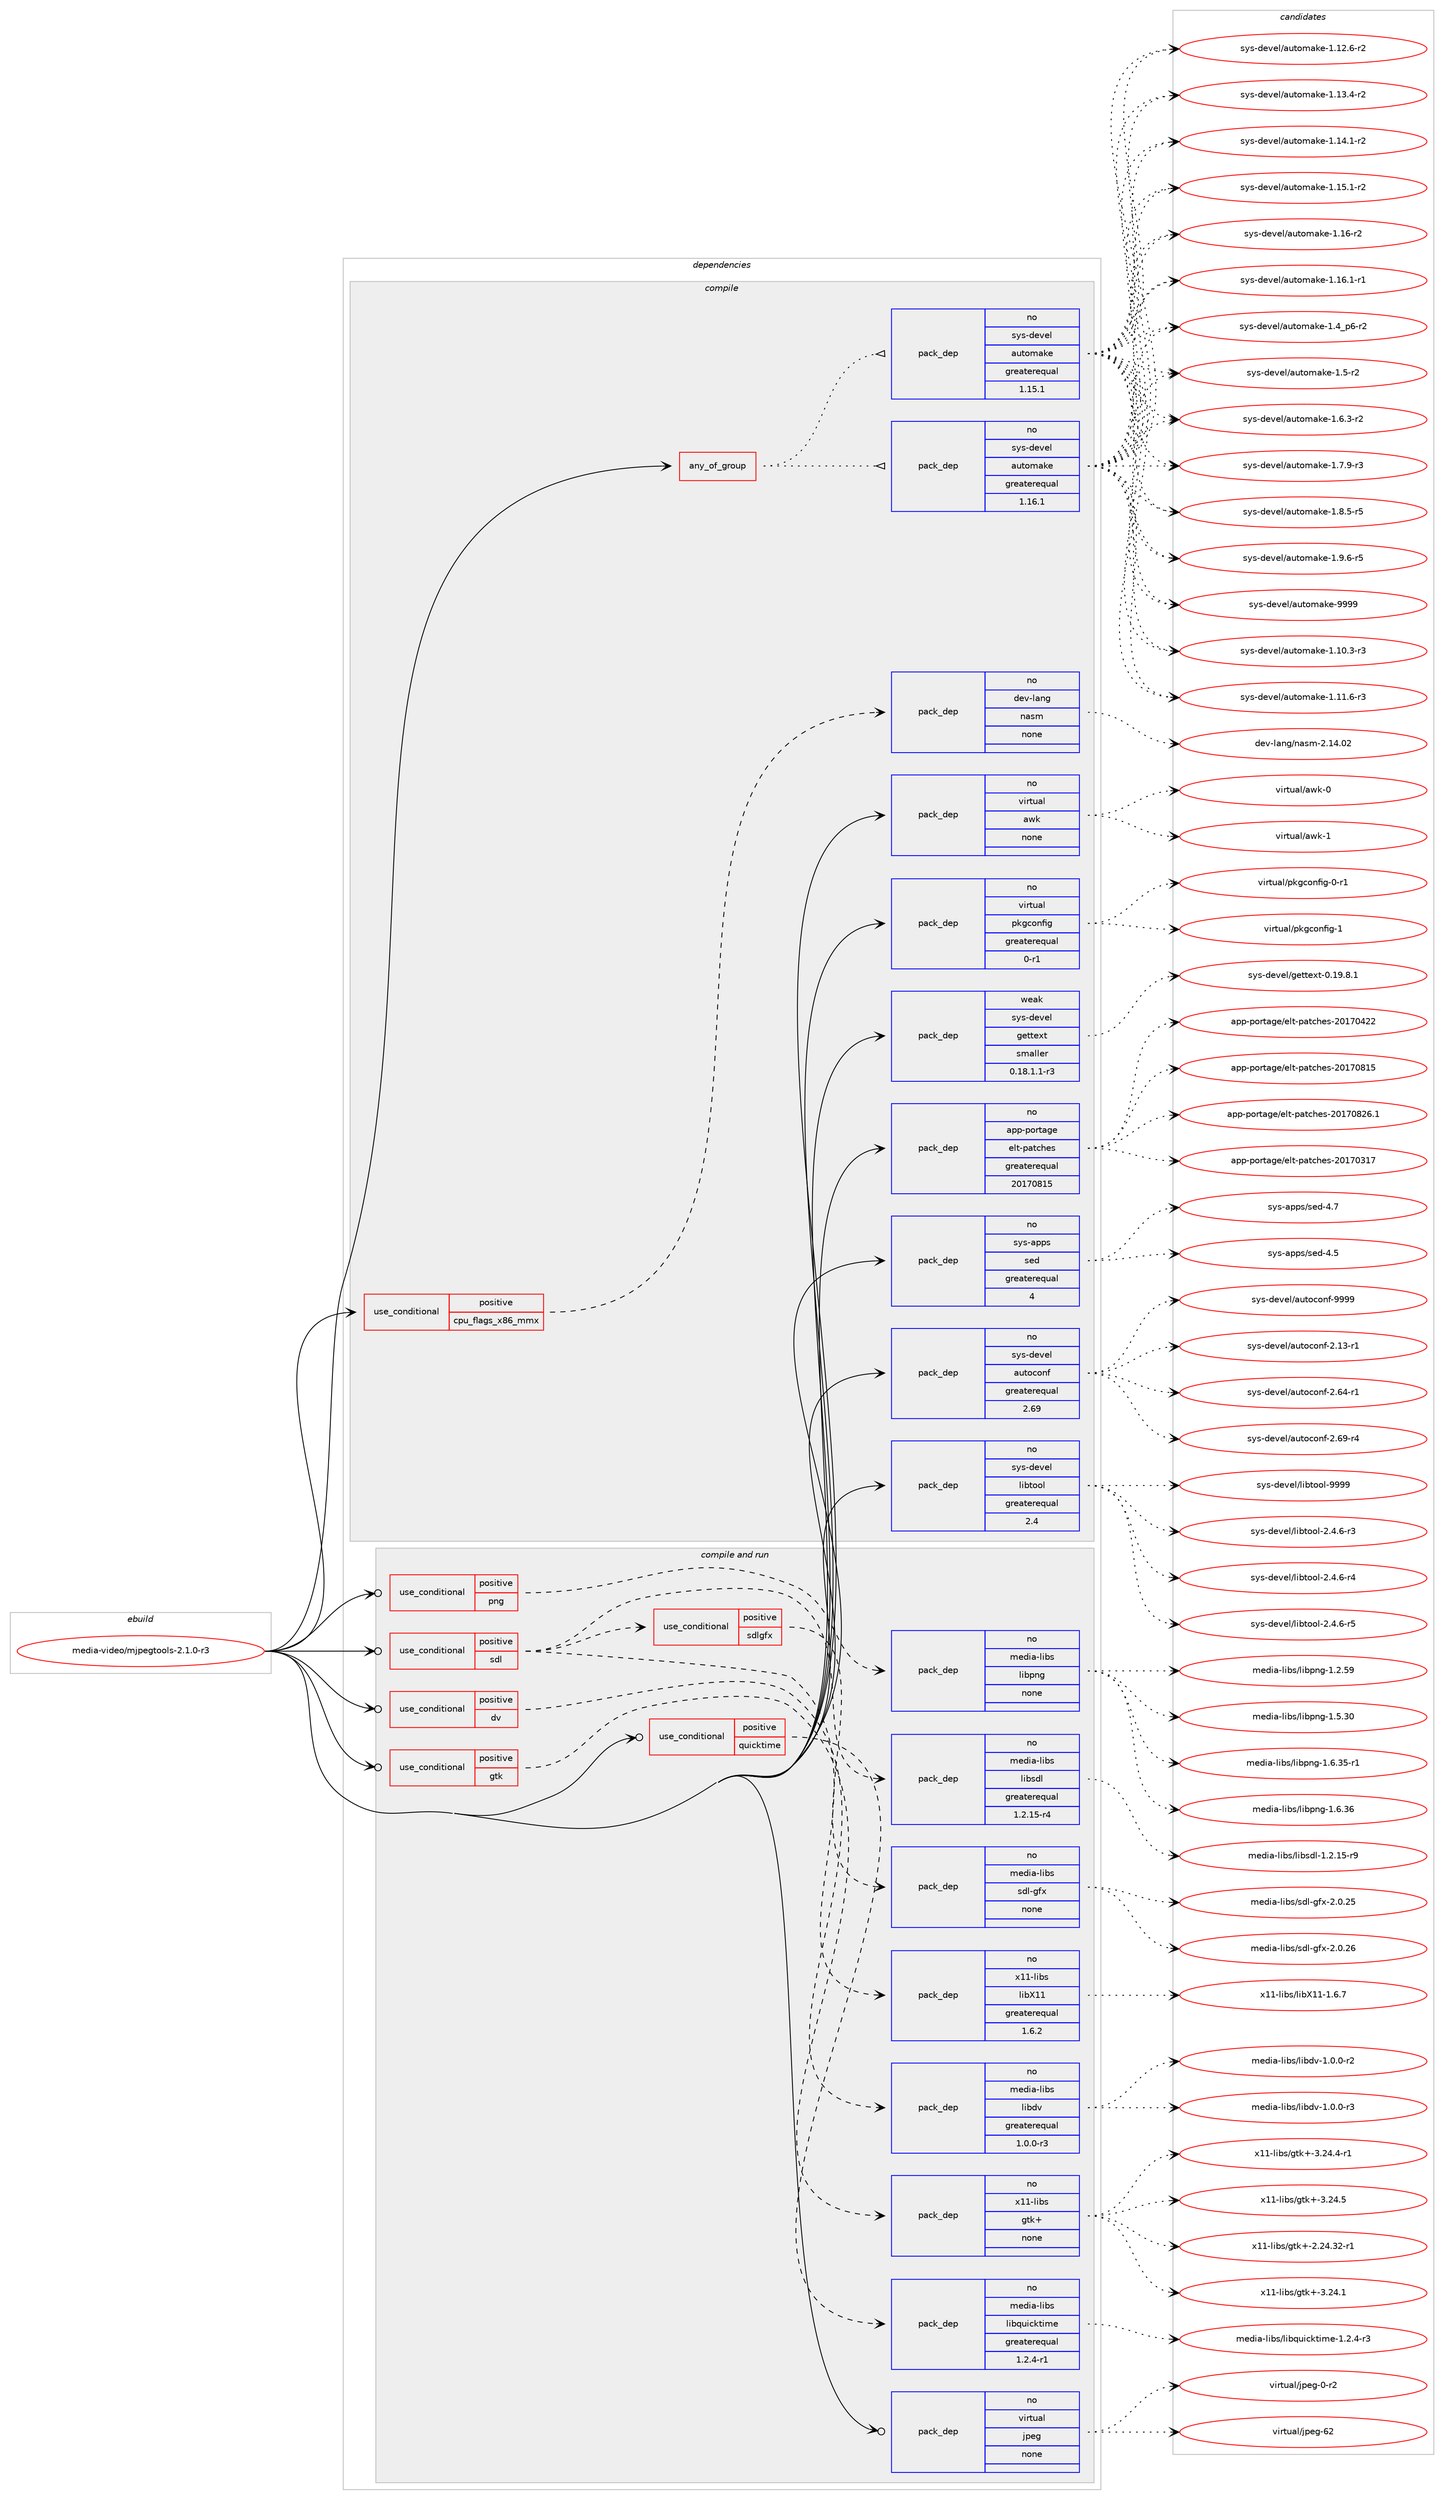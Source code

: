 digraph prolog {

# *************
# Graph options
# *************

newrank=true;
concentrate=true;
compound=true;
graph [rankdir=LR,fontname=Helvetica,fontsize=10,ranksep=1.5];#, ranksep=2.5, nodesep=0.2];
edge  [arrowhead=vee];
node  [fontname=Helvetica,fontsize=10];

# **********
# The ebuild
# **********

subgraph cluster_leftcol {
color=gray;
rank=same;
label=<<i>ebuild</i>>;
id [label="media-video/mjpegtools-2.1.0-r3", color=red, width=4, href="../media-video/mjpegtools-2.1.0-r3.svg"];
}

# ****************
# The dependencies
# ****************

subgraph cluster_midcol {
color=gray;
label=<<i>dependencies</i>>;
subgraph cluster_compile {
fillcolor="#eeeeee";
style=filled;
label=<<i>compile</i>>;
subgraph any25679 {
dependency1638322 [label=<<TABLE BORDER="0" CELLBORDER="1" CELLSPACING="0" CELLPADDING="4"><TR><TD CELLPADDING="10">any_of_group</TD></TR></TABLE>>, shape=none, color=red];subgraph pack1171426 {
dependency1638323 [label=<<TABLE BORDER="0" CELLBORDER="1" CELLSPACING="0" CELLPADDING="4" WIDTH="220"><TR><TD ROWSPAN="6" CELLPADDING="30">pack_dep</TD></TR><TR><TD WIDTH="110">no</TD></TR><TR><TD>sys-devel</TD></TR><TR><TD>automake</TD></TR><TR><TD>greaterequal</TD></TR><TR><TD>1.16.1</TD></TR></TABLE>>, shape=none, color=blue];
}
dependency1638322:e -> dependency1638323:w [weight=20,style="dotted",arrowhead="oinv"];
subgraph pack1171427 {
dependency1638324 [label=<<TABLE BORDER="0" CELLBORDER="1" CELLSPACING="0" CELLPADDING="4" WIDTH="220"><TR><TD ROWSPAN="6" CELLPADDING="30">pack_dep</TD></TR><TR><TD WIDTH="110">no</TD></TR><TR><TD>sys-devel</TD></TR><TR><TD>automake</TD></TR><TR><TD>greaterequal</TD></TR><TR><TD>1.15.1</TD></TR></TABLE>>, shape=none, color=blue];
}
dependency1638322:e -> dependency1638324:w [weight=20,style="dotted",arrowhead="oinv"];
}
id:e -> dependency1638322:w [weight=20,style="solid",arrowhead="vee"];
subgraph cond440447 {
dependency1638325 [label=<<TABLE BORDER="0" CELLBORDER="1" CELLSPACING="0" CELLPADDING="4"><TR><TD ROWSPAN="3" CELLPADDING="10">use_conditional</TD></TR><TR><TD>positive</TD></TR><TR><TD>cpu_flags_x86_mmx</TD></TR></TABLE>>, shape=none, color=red];
subgraph pack1171428 {
dependency1638326 [label=<<TABLE BORDER="0" CELLBORDER="1" CELLSPACING="0" CELLPADDING="4" WIDTH="220"><TR><TD ROWSPAN="6" CELLPADDING="30">pack_dep</TD></TR><TR><TD WIDTH="110">no</TD></TR><TR><TD>dev-lang</TD></TR><TR><TD>nasm</TD></TR><TR><TD>none</TD></TR><TR><TD></TD></TR></TABLE>>, shape=none, color=blue];
}
dependency1638325:e -> dependency1638326:w [weight=20,style="dashed",arrowhead="vee"];
}
id:e -> dependency1638325:w [weight=20,style="solid",arrowhead="vee"];
subgraph pack1171429 {
dependency1638327 [label=<<TABLE BORDER="0" CELLBORDER="1" CELLSPACING="0" CELLPADDING="4" WIDTH="220"><TR><TD ROWSPAN="6" CELLPADDING="30">pack_dep</TD></TR><TR><TD WIDTH="110">no</TD></TR><TR><TD>app-portage</TD></TR><TR><TD>elt-patches</TD></TR><TR><TD>greaterequal</TD></TR><TR><TD>20170815</TD></TR></TABLE>>, shape=none, color=blue];
}
id:e -> dependency1638327:w [weight=20,style="solid",arrowhead="vee"];
subgraph pack1171430 {
dependency1638328 [label=<<TABLE BORDER="0" CELLBORDER="1" CELLSPACING="0" CELLPADDING="4" WIDTH="220"><TR><TD ROWSPAN="6" CELLPADDING="30">pack_dep</TD></TR><TR><TD WIDTH="110">no</TD></TR><TR><TD>sys-apps</TD></TR><TR><TD>sed</TD></TR><TR><TD>greaterequal</TD></TR><TR><TD>4</TD></TR></TABLE>>, shape=none, color=blue];
}
id:e -> dependency1638328:w [weight=20,style="solid",arrowhead="vee"];
subgraph pack1171431 {
dependency1638329 [label=<<TABLE BORDER="0" CELLBORDER="1" CELLSPACING="0" CELLPADDING="4" WIDTH="220"><TR><TD ROWSPAN="6" CELLPADDING="30">pack_dep</TD></TR><TR><TD WIDTH="110">no</TD></TR><TR><TD>sys-devel</TD></TR><TR><TD>autoconf</TD></TR><TR><TD>greaterequal</TD></TR><TR><TD>2.69</TD></TR></TABLE>>, shape=none, color=blue];
}
id:e -> dependency1638329:w [weight=20,style="solid",arrowhead="vee"];
subgraph pack1171432 {
dependency1638330 [label=<<TABLE BORDER="0" CELLBORDER="1" CELLSPACING="0" CELLPADDING="4" WIDTH="220"><TR><TD ROWSPAN="6" CELLPADDING="30">pack_dep</TD></TR><TR><TD WIDTH="110">no</TD></TR><TR><TD>sys-devel</TD></TR><TR><TD>libtool</TD></TR><TR><TD>greaterequal</TD></TR><TR><TD>2.4</TD></TR></TABLE>>, shape=none, color=blue];
}
id:e -> dependency1638330:w [weight=20,style="solid",arrowhead="vee"];
subgraph pack1171433 {
dependency1638331 [label=<<TABLE BORDER="0" CELLBORDER="1" CELLSPACING="0" CELLPADDING="4" WIDTH="220"><TR><TD ROWSPAN="6" CELLPADDING="30">pack_dep</TD></TR><TR><TD WIDTH="110">no</TD></TR><TR><TD>virtual</TD></TR><TR><TD>awk</TD></TR><TR><TD>none</TD></TR><TR><TD></TD></TR></TABLE>>, shape=none, color=blue];
}
id:e -> dependency1638331:w [weight=20,style="solid",arrowhead="vee"];
subgraph pack1171434 {
dependency1638332 [label=<<TABLE BORDER="0" CELLBORDER="1" CELLSPACING="0" CELLPADDING="4" WIDTH="220"><TR><TD ROWSPAN="6" CELLPADDING="30">pack_dep</TD></TR><TR><TD WIDTH="110">no</TD></TR><TR><TD>virtual</TD></TR><TR><TD>pkgconfig</TD></TR><TR><TD>greaterequal</TD></TR><TR><TD>0-r1</TD></TR></TABLE>>, shape=none, color=blue];
}
id:e -> dependency1638332:w [weight=20,style="solid",arrowhead="vee"];
subgraph pack1171435 {
dependency1638333 [label=<<TABLE BORDER="0" CELLBORDER="1" CELLSPACING="0" CELLPADDING="4" WIDTH="220"><TR><TD ROWSPAN="6" CELLPADDING="30">pack_dep</TD></TR><TR><TD WIDTH="110">weak</TD></TR><TR><TD>sys-devel</TD></TR><TR><TD>gettext</TD></TR><TR><TD>smaller</TD></TR><TR><TD>0.18.1.1-r3</TD></TR></TABLE>>, shape=none, color=blue];
}
id:e -> dependency1638333:w [weight=20,style="solid",arrowhead="vee"];
}
subgraph cluster_compileandrun {
fillcolor="#eeeeee";
style=filled;
label=<<i>compile and run</i>>;
subgraph cond440448 {
dependency1638334 [label=<<TABLE BORDER="0" CELLBORDER="1" CELLSPACING="0" CELLPADDING="4"><TR><TD ROWSPAN="3" CELLPADDING="10">use_conditional</TD></TR><TR><TD>positive</TD></TR><TR><TD>dv</TD></TR></TABLE>>, shape=none, color=red];
subgraph pack1171436 {
dependency1638335 [label=<<TABLE BORDER="0" CELLBORDER="1" CELLSPACING="0" CELLPADDING="4" WIDTH="220"><TR><TD ROWSPAN="6" CELLPADDING="30">pack_dep</TD></TR><TR><TD WIDTH="110">no</TD></TR><TR><TD>media-libs</TD></TR><TR><TD>libdv</TD></TR><TR><TD>greaterequal</TD></TR><TR><TD>1.0.0-r3</TD></TR></TABLE>>, shape=none, color=blue];
}
dependency1638334:e -> dependency1638335:w [weight=20,style="dashed",arrowhead="vee"];
}
id:e -> dependency1638334:w [weight=20,style="solid",arrowhead="odotvee"];
subgraph cond440449 {
dependency1638336 [label=<<TABLE BORDER="0" CELLBORDER="1" CELLSPACING="0" CELLPADDING="4"><TR><TD ROWSPAN="3" CELLPADDING="10">use_conditional</TD></TR><TR><TD>positive</TD></TR><TR><TD>gtk</TD></TR></TABLE>>, shape=none, color=red];
subgraph pack1171437 {
dependency1638337 [label=<<TABLE BORDER="0" CELLBORDER="1" CELLSPACING="0" CELLPADDING="4" WIDTH="220"><TR><TD ROWSPAN="6" CELLPADDING="30">pack_dep</TD></TR><TR><TD WIDTH="110">no</TD></TR><TR><TD>x11-libs</TD></TR><TR><TD>gtk+</TD></TR><TR><TD>none</TD></TR><TR><TD></TD></TR></TABLE>>, shape=none, color=blue];
}
dependency1638336:e -> dependency1638337:w [weight=20,style="dashed",arrowhead="vee"];
}
id:e -> dependency1638336:w [weight=20,style="solid",arrowhead="odotvee"];
subgraph cond440450 {
dependency1638338 [label=<<TABLE BORDER="0" CELLBORDER="1" CELLSPACING="0" CELLPADDING="4"><TR><TD ROWSPAN="3" CELLPADDING="10">use_conditional</TD></TR><TR><TD>positive</TD></TR><TR><TD>png</TD></TR></TABLE>>, shape=none, color=red];
subgraph pack1171438 {
dependency1638339 [label=<<TABLE BORDER="0" CELLBORDER="1" CELLSPACING="0" CELLPADDING="4" WIDTH="220"><TR><TD ROWSPAN="6" CELLPADDING="30">pack_dep</TD></TR><TR><TD WIDTH="110">no</TD></TR><TR><TD>media-libs</TD></TR><TR><TD>libpng</TD></TR><TR><TD>none</TD></TR><TR><TD></TD></TR></TABLE>>, shape=none, color=blue];
}
dependency1638338:e -> dependency1638339:w [weight=20,style="dashed",arrowhead="vee"];
}
id:e -> dependency1638338:w [weight=20,style="solid",arrowhead="odotvee"];
subgraph cond440451 {
dependency1638340 [label=<<TABLE BORDER="0" CELLBORDER="1" CELLSPACING="0" CELLPADDING="4"><TR><TD ROWSPAN="3" CELLPADDING="10">use_conditional</TD></TR><TR><TD>positive</TD></TR><TR><TD>quicktime</TD></TR></TABLE>>, shape=none, color=red];
subgraph pack1171439 {
dependency1638341 [label=<<TABLE BORDER="0" CELLBORDER="1" CELLSPACING="0" CELLPADDING="4" WIDTH="220"><TR><TD ROWSPAN="6" CELLPADDING="30">pack_dep</TD></TR><TR><TD WIDTH="110">no</TD></TR><TR><TD>media-libs</TD></TR><TR><TD>libquicktime</TD></TR><TR><TD>greaterequal</TD></TR><TR><TD>1.2.4-r1</TD></TR></TABLE>>, shape=none, color=blue];
}
dependency1638340:e -> dependency1638341:w [weight=20,style="dashed",arrowhead="vee"];
}
id:e -> dependency1638340:w [weight=20,style="solid",arrowhead="odotvee"];
subgraph cond440452 {
dependency1638342 [label=<<TABLE BORDER="0" CELLBORDER="1" CELLSPACING="0" CELLPADDING="4"><TR><TD ROWSPAN="3" CELLPADDING="10">use_conditional</TD></TR><TR><TD>positive</TD></TR><TR><TD>sdl</TD></TR></TABLE>>, shape=none, color=red];
subgraph pack1171440 {
dependency1638343 [label=<<TABLE BORDER="0" CELLBORDER="1" CELLSPACING="0" CELLPADDING="4" WIDTH="220"><TR><TD ROWSPAN="6" CELLPADDING="30">pack_dep</TD></TR><TR><TD WIDTH="110">no</TD></TR><TR><TD>media-libs</TD></TR><TR><TD>libsdl</TD></TR><TR><TD>greaterequal</TD></TR><TR><TD>1.2.15-r4</TD></TR></TABLE>>, shape=none, color=blue];
}
dependency1638342:e -> dependency1638343:w [weight=20,style="dashed",arrowhead="vee"];
subgraph pack1171441 {
dependency1638344 [label=<<TABLE BORDER="0" CELLBORDER="1" CELLSPACING="0" CELLPADDING="4" WIDTH="220"><TR><TD ROWSPAN="6" CELLPADDING="30">pack_dep</TD></TR><TR><TD WIDTH="110">no</TD></TR><TR><TD>x11-libs</TD></TR><TR><TD>libX11</TD></TR><TR><TD>greaterequal</TD></TR><TR><TD>1.6.2</TD></TR></TABLE>>, shape=none, color=blue];
}
dependency1638342:e -> dependency1638344:w [weight=20,style="dashed",arrowhead="vee"];
subgraph cond440453 {
dependency1638345 [label=<<TABLE BORDER="0" CELLBORDER="1" CELLSPACING="0" CELLPADDING="4"><TR><TD ROWSPAN="3" CELLPADDING="10">use_conditional</TD></TR><TR><TD>positive</TD></TR><TR><TD>sdlgfx</TD></TR></TABLE>>, shape=none, color=red];
subgraph pack1171442 {
dependency1638346 [label=<<TABLE BORDER="0" CELLBORDER="1" CELLSPACING="0" CELLPADDING="4" WIDTH="220"><TR><TD ROWSPAN="6" CELLPADDING="30">pack_dep</TD></TR><TR><TD WIDTH="110">no</TD></TR><TR><TD>media-libs</TD></TR><TR><TD>sdl-gfx</TD></TR><TR><TD>none</TD></TR><TR><TD></TD></TR></TABLE>>, shape=none, color=blue];
}
dependency1638345:e -> dependency1638346:w [weight=20,style="dashed",arrowhead="vee"];
}
dependency1638342:e -> dependency1638345:w [weight=20,style="dashed",arrowhead="vee"];
}
id:e -> dependency1638342:w [weight=20,style="solid",arrowhead="odotvee"];
subgraph pack1171443 {
dependency1638347 [label=<<TABLE BORDER="0" CELLBORDER="1" CELLSPACING="0" CELLPADDING="4" WIDTH="220"><TR><TD ROWSPAN="6" CELLPADDING="30">pack_dep</TD></TR><TR><TD WIDTH="110">no</TD></TR><TR><TD>virtual</TD></TR><TR><TD>jpeg</TD></TR><TR><TD>none</TD></TR><TR><TD></TD></TR></TABLE>>, shape=none, color=blue];
}
id:e -> dependency1638347:w [weight=20,style="solid",arrowhead="odotvee"];
}
subgraph cluster_run {
fillcolor="#eeeeee";
style=filled;
label=<<i>run</i>>;
}
}

# **************
# The candidates
# **************

subgraph cluster_choices {
rank=same;
color=gray;
label=<<i>candidates</i>>;

subgraph choice1171426 {
color=black;
nodesep=1;
choice11512111545100101118101108479711711611110997107101454946494846514511451 [label="sys-devel/automake-1.10.3-r3", color=red, width=4,href="../sys-devel/automake-1.10.3-r3.svg"];
choice11512111545100101118101108479711711611110997107101454946494946544511451 [label="sys-devel/automake-1.11.6-r3", color=red, width=4,href="../sys-devel/automake-1.11.6-r3.svg"];
choice11512111545100101118101108479711711611110997107101454946495046544511450 [label="sys-devel/automake-1.12.6-r2", color=red, width=4,href="../sys-devel/automake-1.12.6-r2.svg"];
choice11512111545100101118101108479711711611110997107101454946495146524511450 [label="sys-devel/automake-1.13.4-r2", color=red, width=4,href="../sys-devel/automake-1.13.4-r2.svg"];
choice11512111545100101118101108479711711611110997107101454946495246494511450 [label="sys-devel/automake-1.14.1-r2", color=red, width=4,href="../sys-devel/automake-1.14.1-r2.svg"];
choice11512111545100101118101108479711711611110997107101454946495346494511450 [label="sys-devel/automake-1.15.1-r2", color=red, width=4,href="../sys-devel/automake-1.15.1-r2.svg"];
choice1151211154510010111810110847971171161111099710710145494649544511450 [label="sys-devel/automake-1.16-r2", color=red, width=4,href="../sys-devel/automake-1.16-r2.svg"];
choice11512111545100101118101108479711711611110997107101454946495446494511449 [label="sys-devel/automake-1.16.1-r1", color=red, width=4,href="../sys-devel/automake-1.16.1-r1.svg"];
choice115121115451001011181011084797117116111109971071014549465295112544511450 [label="sys-devel/automake-1.4_p6-r2", color=red, width=4,href="../sys-devel/automake-1.4_p6-r2.svg"];
choice11512111545100101118101108479711711611110997107101454946534511450 [label="sys-devel/automake-1.5-r2", color=red, width=4,href="../sys-devel/automake-1.5-r2.svg"];
choice115121115451001011181011084797117116111109971071014549465446514511450 [label="sys-devel/automake-1.6.3-r2", color=red, width=4,href="../sys-devel/automake-1.6.3-r2.svg"];
choice115121115451001011181011084797117116111109971071014549465546574511451 [label="sys-devel/automake-1.7.9-r3", color=red, width=4,href="../sys-devel/automake-1.7.9-r3.svg"];
choice115121115451001011181011084797117116111109971071014549465646534511453 [label="sys-devel/automake-1.8.5-r5", color=red, width=4,href="../sys-devel/automake-1.8.5-r5.svg"];
choice115121115451001011181011084797117116111109971071014549465746544511453 [label="sys-devel/automake-1.9.6-r5", color=red, width=4,href="../sys-devel/automake-1.9.6-r5.svg"];
choice115121115451001011181011084797117116111109971071014557575757 [label="sys-devel/automake-9999", color=red, width=4,href="../sys-devel/automake-9999.svg"];
dependency1638323:e -> choice11512111545100101118101108479711711611110997107101454946494846514511451:w [style=dotted,weight="100"];
dependency1638323:e -> choice11512111545100101118101108479711711611110997107101454946494946544511451:w [style=dotted,weight="100"];
dependency1638323:e -> choice11512111545100101118101108479711711611110997107101454946495046544511450:w [style=dotted,weight="100"];
dependency1638323:e -> choice11512111545100101118101108479711711611110997107101454946495146524511450:w [style=dotted,weight="100"];
dependency1638323:e -> choice11512111545100101118101108479711711611110997107101454946495246494511450:w [style=dotted,weight="100"];
dependency1638323:e -> choice11512111545100101118101108479711711611110997107101454946495346494511450:w [style=dotted,weight="100"];
dependency1638323:e -> choice1151211154510010111810110847971171161111099710710145494649544511450:w [style=dotted,weight="100"];
dependency1638323:e -> choice11512111545100101118101108479711711611110997107101454946495446494511449:w [style=dotted,weight="100"];
dependency1638323:e -> choice115121115451001011181011084797117116111109971071014549465295112544511450:w [style=dotted,weight="100"];
dependency1638323:e -> choice11512111545100101118101108479711711611110997107101454946534511450:w [style=dotted,weight="100"];
dependency1638323:e -> choice115121115451001011181011084797117116111109971071014549465446514511450:w [style=dotted,weight="100"];
dependency1638323:e -> choice115121115451001011181011084797117116111109971071014549465546574511451:w [style=dotted,weight="100"];
dependency1638323:e -> choice115121115451001011181011084797117116111109971071014549465646534511453:w [style=dotted,weight="100"];
dependency1638323:e -> choice115121115451001011181011084797117116111109971071014549465746544511453:w [style=dotted,weight="100"];
dependency1638323:e -> choice115121115451001011181011084797117116111109971071014557575757:w [style=dotted,weight="100"];
}
subgraph choice1171427 {
color=black;
nodesep=1;
choice11512111545100101118101108479711711611110997107101454946494846514511451 [label="sys-devel/automake-1.10.3-r3", color=red, width=4,href="../sys-devel/automake-1.10.3-r3.svg"];
choice11512111545100101118101108479711711611110997107101454946494946544511451 [label="sys-devel/automake-1.11.6-r3", color=red, width=4,href="../sys-devel/automake-1.11.6-r3.svg"];
choice11512111545100101118101108479711711611110997107101454946495046544511450 [label="sys-devel/automake-1.12.6-r2", color=red, width=4,href="../sys-devel/automake-1.12.6-r2.svg"];
choice11512111545100101118101108479711711611110997107101454946495146524511450 [label="sys-devel/automake-1.13.4-r2", color=red, width=4,href="../sys-devel/automake-1.13.4-r2.svg"];
choice11512111545100101118101108479711711611110997107101454946495246494511450 [label="sys-devel/automake-1.14.1-r2", color=red, width=4,href="../sys-devel/automake-1.14.1-r2.svg"];
choice11512111545100101118101108479711711611110997107101454946495346494511450 [label="sys-devel/automake-1.15.1-r2", color=red, width=4,href="../sys-devel/automake-1.15.1-r2.svg"];
choice1151211154510010111810110847971171161111099710710145494649544511450 [label="sys-devel/automake-1.16-r2", color=red, width=4,href="../sys-devel/automake-1.16-r2.svg"];
choice11512111545100101118101108479711711611110997107101454946495446494511449 [label="sys-devel/automake-1.16.1-r1", color=red, width=4,href="../sys-devel/automake-1.16.1-r1.svg"];
choice115121115451001011181011084797117116111109971071014549465295112544511450 [label="sys-devel/automake-1.4_p6-r2", color=red, width=4,href="../sys-devel/automake-1.4_p6-r2.svg"];
choice11512111545100101118101108479711711611110997107101454946534511450 [label="sys-devel/automake-1.5-r2", color=red, width=4,href="../sys-devel/automake-1.5-r2.svg"];
choice115121115451001011181011084797117116111109971071014549465446514511450 [label="sys-devel/automake-1.6.3-r2", color=red, width=4,href="../sys-devel/automake-1.6.3-r2.svg"];
choice115121115451001011181011084797117116111109971071014549465546574511451 [label="sys-devel/automake-1.7.9-r3", color=red, width=4,href="../sys-devel/automake-1.7.9-r3.svg"];
choice115121115451001011181011084797117116111109971071014549465646534511453 [label="sys-devel/automake-1.8.5-r5", color=red, width=4,href="../sys-devel/automake-1.8.5-r5.svg"];
choice115121115451001011181011084797117116111109971071014549465746544511453 [label="sys-devel/automake-1.9.6-r5", color=red, width=4,href="../sys-devel/automake-1.9.6-r5.svg"];
choice115121115451001011181011084797117116111109971071014557575757 [label="sys-devel/automake-9999", color=red, width=4,href="../sys-devel/automake-9999.svg"];
dependency1638324:e -> choice11512111545100101118101108479711711611110997107101454946494846514511451:w [style=dotted,weight="100"];
dependency1638324:e -> choice11512111545100101118101108479711711611110997107101454946494946544511451:w [style=dotted,weight="100"];
dependency1638324:e -> choice11512111545100101118101108479711711611110997107101454946495046544511450:w [style=dotted,weight="100"];
dependency1638324:e -> choice11512111545100101118101108479711711611110997107101454946495146524511450:w [style=dotted,weight="100"];
dependency1638324:e -> choice11512111545100101118101108479711711611110997107101454946495246494511450:w [style=dotted,weight="100"];
dependency1638324:e -> choice11512111545100101118101108479711711611110997107101454946495346494511450:w [style=dotted,weight="100"];
dependency1638324:e -> choice1151211154510010111810110847971171161111099710710145494649544511450:w [style=dotted,weight="100"];
dependency1638324:e -> choice11512111545100101118101108479711711611110997107101454946495446494511449:w [style=dotted,weight="100"];
dependency1638324:e -> choice115121115451001011181011084797117116111109971071014549465295112544511450:w [style=dotted,weight="100"];
dependency1638324:e -> choice11512111545100101118101108479711711611110997107101454946534511450:w [style=dotted,weight="100"];
dependency1638324:e -> choice115121115451001011181011084797117116111109971071014549465446514511450:w [style=dotted,weight="100"];
dependency1638324:e -> choice115121115451001011181011084797117116111109971071014549465546574511451:w [style=dotted,weight="100"];
dependency1638324:e -> choice115121115451001011181011084797117116111109971071014549465646534511453:w [style=dotted,weight="100"];
dependency1638324:e -> choice115121115451001011181011084797117116111109971071014549465746544511453:w [style=dotted,weight="100"];
dependency1638324:e -> choice115121115451001011181011084797117116111109971071014557575757:w [style=dotted,weight="100"];
}
subgraph choice1171428 {
color=black;
nodesep=1;
choice100101118451089711010347110971151094550464952464850 [label="dev-lang/nasm-2.14.02", color=red, width=4,href="../dev-lang/nasm-2.14.02.svg"];
dependency1638326:e -> choice100101118451089711010347110971151094550464952464850:w [style=dotted,weight="100"];
}
subgraph choice1171429 {
color=black;
nodesep=1;
choice97112112451121111141169710310147101108116451129711699104101115455048495548514955 [label="app-portage/elt-patches-20170317", color=red, width=4,href="../app-portage/elt-patches-20170317.svg"];
choice97112112451121111141169710310147101108116451129711699104101115455048495548525050 [label="app-portage/elt-patches-20170422", color=red, width=4,href="../app-portage/elt-patches-20170422.svg"];
choice97112112451121111141169710310147101108116451129711699104101115455048495548564953 [label="app-portage/elt-patches-20170815", color=red, width=4,href="../app-portage/elt-patches-20170815.svg"];
choice971121124511211111411697103101471011081164511297116991041011154550484955485650544649 [label="app-portage/elt-patches-20170826.1", color=red, width=4,href="../app-portage/elt-patches-20170826.1.svg"];
dependency1638327:e -> choice97112112451121111141169710310147101108116451129711699104101115455048495548514955:w [style=dotted,weight="100"];
dependency1638327:e -> choice97112112451121111141169710310147101108116451129711699104101115455048495548525050:w [style=dotted,weight="100"];
dependency1638327:e -> choice97112112451121111141169710310147101108116451129711699104101115455048495548564953:w [style=dotted,weight="100"];
dependency1638327:e -> choice971121124511211111411697103101471011081164511297116991041011154550484955485650544649:w [style=dotted,weight="100"];
}
subgraph choice1171430 {
color=black;
nodesep=1;
choice11512111545971121121154711510110045524653 [label="sys-apps/sed-4.5", color=red, width=4,href="../sys-apps/sed-4.5.svg"];
choice11512111545971121121154711510110045524655 [label="sys-apps/sed-4.7", color=red, width=4,href="../sys-apps/sed-4.7.svg"];
dependency1638328:e -> choice11512111545971121121154711510110045524653:w [style=dotted,weight="100"];
dependency1638328:e -> choice11512111545971121121154711510110045524655:w [style=dotted,weight="100"];
}
subgraph choice1171431 {
color=black;
nodesep=1;
choice1151211154510010111810110847971171161119911111010245504649514511449 [label="sys-devel/autoconf-2.13-r1", color=red, width=4,href="../sys-devel/autoconf-2.13-r1.svg"];
choice1151211154510010111810110847971171161119911111010245504654524511449 [label="sys-devel/autoconf-2.64-r1", color=red, width=4,href="../sys-devel/autoconf-2.64-r1.svg"];
choice1151211154510010111810110847971171161119911111010245504654574511452 [label="sys-devel/autoconf-2.69-r4", color=red, width=4,href="../sys-devel/autoconf-2.69-r4.svg"];
choice115121115451001011181011084797117116111991111101024557575757 [label="sys-devel/autoconf-9999", color=red, width=4,href="../sys-devel/autoconf-9999.svg"];
dependency1638329:e -> choice1151211154510010111810110847971171161119911111010245504649514511449:w [style=dotted,weight="100"];
dependency1638329:e -> choice1151211154510010111810110847971171161119911111010245504654524511449:w [style=dotted,weight="100"];
dependency1638329:e -> choice1151211154510010111810110847971171161119911111010245504654574511452:w [style=dotted,weight="100"];
dependency1638329:e -> choice115121115451001011181011084797117116111991111101024557575757:w [style=dotted,weight="100"];
}
subgraph choice1171432 {
color=black;
nodesep=1;
choice1151211154510010111810110847108105981161111111084550465246544511451 [label="sys-devel/libtool-2.4.6-r3", color=red, width=4,href="../sys-devel/libtool-2.4.6-r3.svg"];
choice1151211154510010111810110847108105981161111111084550465246544511452 [label="sys-devel/libtool-2.4.6-r4", color=red, width=4,href="../sys-devel/libtool-2.4.6-r4.svg"];
choice1151211154510010111810110847108105981161111111084550465246544511453 [label="sys-devel/libtool-2.4.6-r5", color=red, width=4,href="../sys-devel/libtool-2.4.6-r5.svg"];
choice1151211154510010111810110847108105981161111111084557575757 [label="sys-devel/libtool-9999", color=red, width=4,href="../sys-devel/libtool-9999.svg"];
dependency1638330:e -> choice1151211154510010111810110847108105981161111111084550465246544511451:w [style=dotted,weight="100"];
dependency1638330:e -> choice1151211154510010111810110847108105981161111111084550465246544511452:w [style=dotted,weight="100"];
dependency1638330:e -> choice1151211154510010111810110847108105981161111111084550465246544511453:w [style=dotted,weight="100"];
dependency1638330:e -> choice1151211154510010111810110847108105981161111111084557575757:w [style=dotted,weight="100"];
}
subgraph choice1171433 {
color=black;
nodesep=1;
choice1181051141161179710847971191074548 [label="virtual/awk-0", color=red, width=4,href="../virtual/awk-0.svg"];
choice1181051141161179710847971191074549 [label="virtual/awk-1", color=red, width=4,href="../virtual/awk-1.svg"];
dependency1638331:e -> choice1181051141161179710847971191074548:w [style=dotted,weight="100"];
dependency1638331:e -> choice1181051141161179710847971191074549:w [style=dotted,weight="100"];
}
subgraph choice1171434 {
color=black;
nodesep=1;
choice11810511411611797108471121071039911111010210510345484511449 [label="virtual/pkgconfig-0-r1", color=red, width=4,href="../virtual/pkgconfig-0-r1.svg"];
choice1181051141161179710847112107103991111101021051034549 [label="virtual/pkgconfig-1", color=red, width=4,href="../virtual/pkgconfig-1.svg"];
dependency1638332:e -> choice11810511411611797108471121071039911111010210510345484511449:w [style=dotted,weight="100"];
dependency1638332:e -> choice1181051141161179710847112107103991111101021051034549:w [style=dotted,weight="100"];
}
subgraph choice1171435 {
color=black;
nodesep=1;
choice1151211154510010111810110847103101116116101120116454846495746564649 [label="sys-devel/gettext-0.19.8.1", color=red, width=4,href="../sys-devel/gettext-0.19.8.1.svg"];
dependency1638333:e -> choice1151211154510010111810110847103101116116101120116454846495746564649:w [style=dotted,weight="100"];
}
subgraph choice1171436 {
color=black;
nodesep=1;
choice10910110010597451081059811547108105981001184549464846484511450 [label="media-libs/libdv-1.0.0-r2", color=red, width=4,href="../media-libs/libdv-1.0.0-r2.svg"];
choice10910110010597451081059811547108105981001184549464846484511451 [label="media-libs/libdv-1.0.0-r3", color=red, width=4,href="../media-libs/libdv-1.0.0-r3.svg"];
dependency1638335:e -> choice10910110010597451081059811547108105981001184549464846484511450:w [style=dotted,weight="100"];
dependency1638335:e -> choice10910110010597451081059811547108105981001184549464846484511451:w [style=dotted,weight="100"];
}
subgraph choice1171437 {
color=black;
nodesep=1;
choice12049494510810598115471031161074345504650524651504511449 [label="x11-libs/gtk+-2.24.32-r1", color=red, width=4,href="../x11-libs/gtk+-2.24.32-r1.svg"];
choice12049494510810598115471031161074345514650524649 [label="x11-libs/gtk+-3.24.1", color=red, width=4,href="../x11-libs/gtk+-3.24.1.svg"];
choice120494945108105981154710311610743455146505246524511449 [label="x11-libs/gtk+-3.24.4-r1", color=red, width=4,href="../x11-libs/gtk+-3.24.4-r1.svg"];
choice12049494510810598115471031161074345514650524653 [label="x11-libs/gtk+-3.24.5", color=red, width=4,href="../x11-libs/gtk+-3.24.5.svg"];
dependency1638337:e -> choice12049494510810598115471031161074345504650524651504511449:w [style=dotted,weight="100"];
dependency1638337:e -> choice12049494510810598115471031161074345514650524649:w [style=dotted,weight="100"];
dependency1638337:e -> choice120494945108105981154710311610743455146505246524511449:w [style=dotted,weight="100"];
dependency1638337:e -> choice12049494510810598115471031161074345514650524653:w [style=dotted,weight="100"];
}
subgraph choice1171438 {
color=black;
nodesep=1;
choice109101100105974510810598115471081059811211010345494650465357 [label="media-libs/libpng-1.2.59", color=red, width=4,href="../media-libs/libpng-1.2.59.svg"];
choice109101100105974510810598115471081059811211010345494653465148 [label="media-libs/libpng-1.5.30", color=red, width=4,href="../media-libs/libpng-1.5.30.svg"];
choice1091011001059745108105981154710810598112110103454946544651534511449 [label="media-libs/libpng-1.6.35-r1", color=red, width=4,href="../media-libs/libpng-1.6.35-r1.svg"];
choice109101100105974510810598115471081059811211010345494654465154 [label="media-libs/libpng-1.6.36", color=red, width=4,href="../media-libs/libpng-1.6.36.svg"];
dependency1638339:e -> choice109101100105974510810598115471081059811211010345494650465357:w [style=dotted,weight="100"];
dependency1638339:e -> choice109101100105974510810598115471081059811211010345494653465148:w [style=dotted,weight="100"];
dependency1638339:e -> choice1091011001059745108105981154710810598112110103454946544651534511449:w [style=dotted,weight="100"];
dependency1638339:e -> choice109101100105974510810598115471081059811211010345494654465154:w [style=dotted,weight="100"];
}
subgraph choice1171439 {
color=black;
nodesep=1;
choice1091011001059745108105981154710810598113117105991071161051091014549465046524511451 [label="media-libs/libquicktime-1.2.4-r3", color=red, width=4,href="../media-libs/libquicktime-1.2.4-r3.svg"];
dependency1638341:e -> choice1091011001059745108105981154710810598113117105991071161051091014549465046524511451:w [style=dotted,weight="100"];
}
subgraph choice1171440 {
color=black;
nodesep=1;
choice1091011001059745108105981154710810598115100108454946504649534511457 [label="media-libs/libsdl-1.2.15-r9", color=red, width=4,href="../media-libs/libsdl-1.2.15-r9.svg"];
dependency1638343:e -> choice1091011001059745108105981154710810598115100108454946504649534511457:w [style=dotted,weight="100"];
}
subgraph choice1171441 {
color=black;
nodesep=1;
choice120494945108105981154710810598884949454946544655 [label="x11-libs/libX11-1.6.7", color=red, width=4,href="../x11-libs/libX11-1.6.7.svg"];
dependency1638344:e -> choice120494945108105981154710810598884949454946544655:w [style=dotted,weight="100"];
}
subgraph choice1171442 {
color=black;
nodesep=1;
choice109101100105974510810598115471151001084510310212045504648465053 [label="media-libs/sdl-gfx-2.0.25", color=red, width=4,href="../media-libs/sdl-gfx-2.0.25.svg"];
choice109101100105974510810598115471151001084510310212045504648465054 [label="media-libs/sdl-gfx-2.0.26", color=red, width=4,href="../media-libs/sdl-gfx-2.0.26.svg"];
dependency1638346:e -> choice109101100105974510810598115471151001084510310212045504648465053:w [style=dotted,weight="100"];
dependency1638346:e -> choice109101100105974510810598115471151001084510310212045504648465054:w [style=dotted,weight="100"];
}
subgraph choice1171443 {
color=black;
nodesep=1;
choice118105114116117971084710611210110345484511450 [label="virtual/jpeg-0-r2", color=red, width=4,href="../virtual/jpeg-0-r2.svg"];
choice1181051141161179710847106112101103455450 [label="virtual/jpeg-62", color=red, width=4,href="../virtual/jpeg-62.svg"];
dependency1638347:e -> choice118105114116117971084710611210110345484511450:w [style=dotted,weight="100"];
dependency1638347:e -> choice1181051141161179710847106112101103455450:w [style=dotted,weight="100"];
}
}

}

